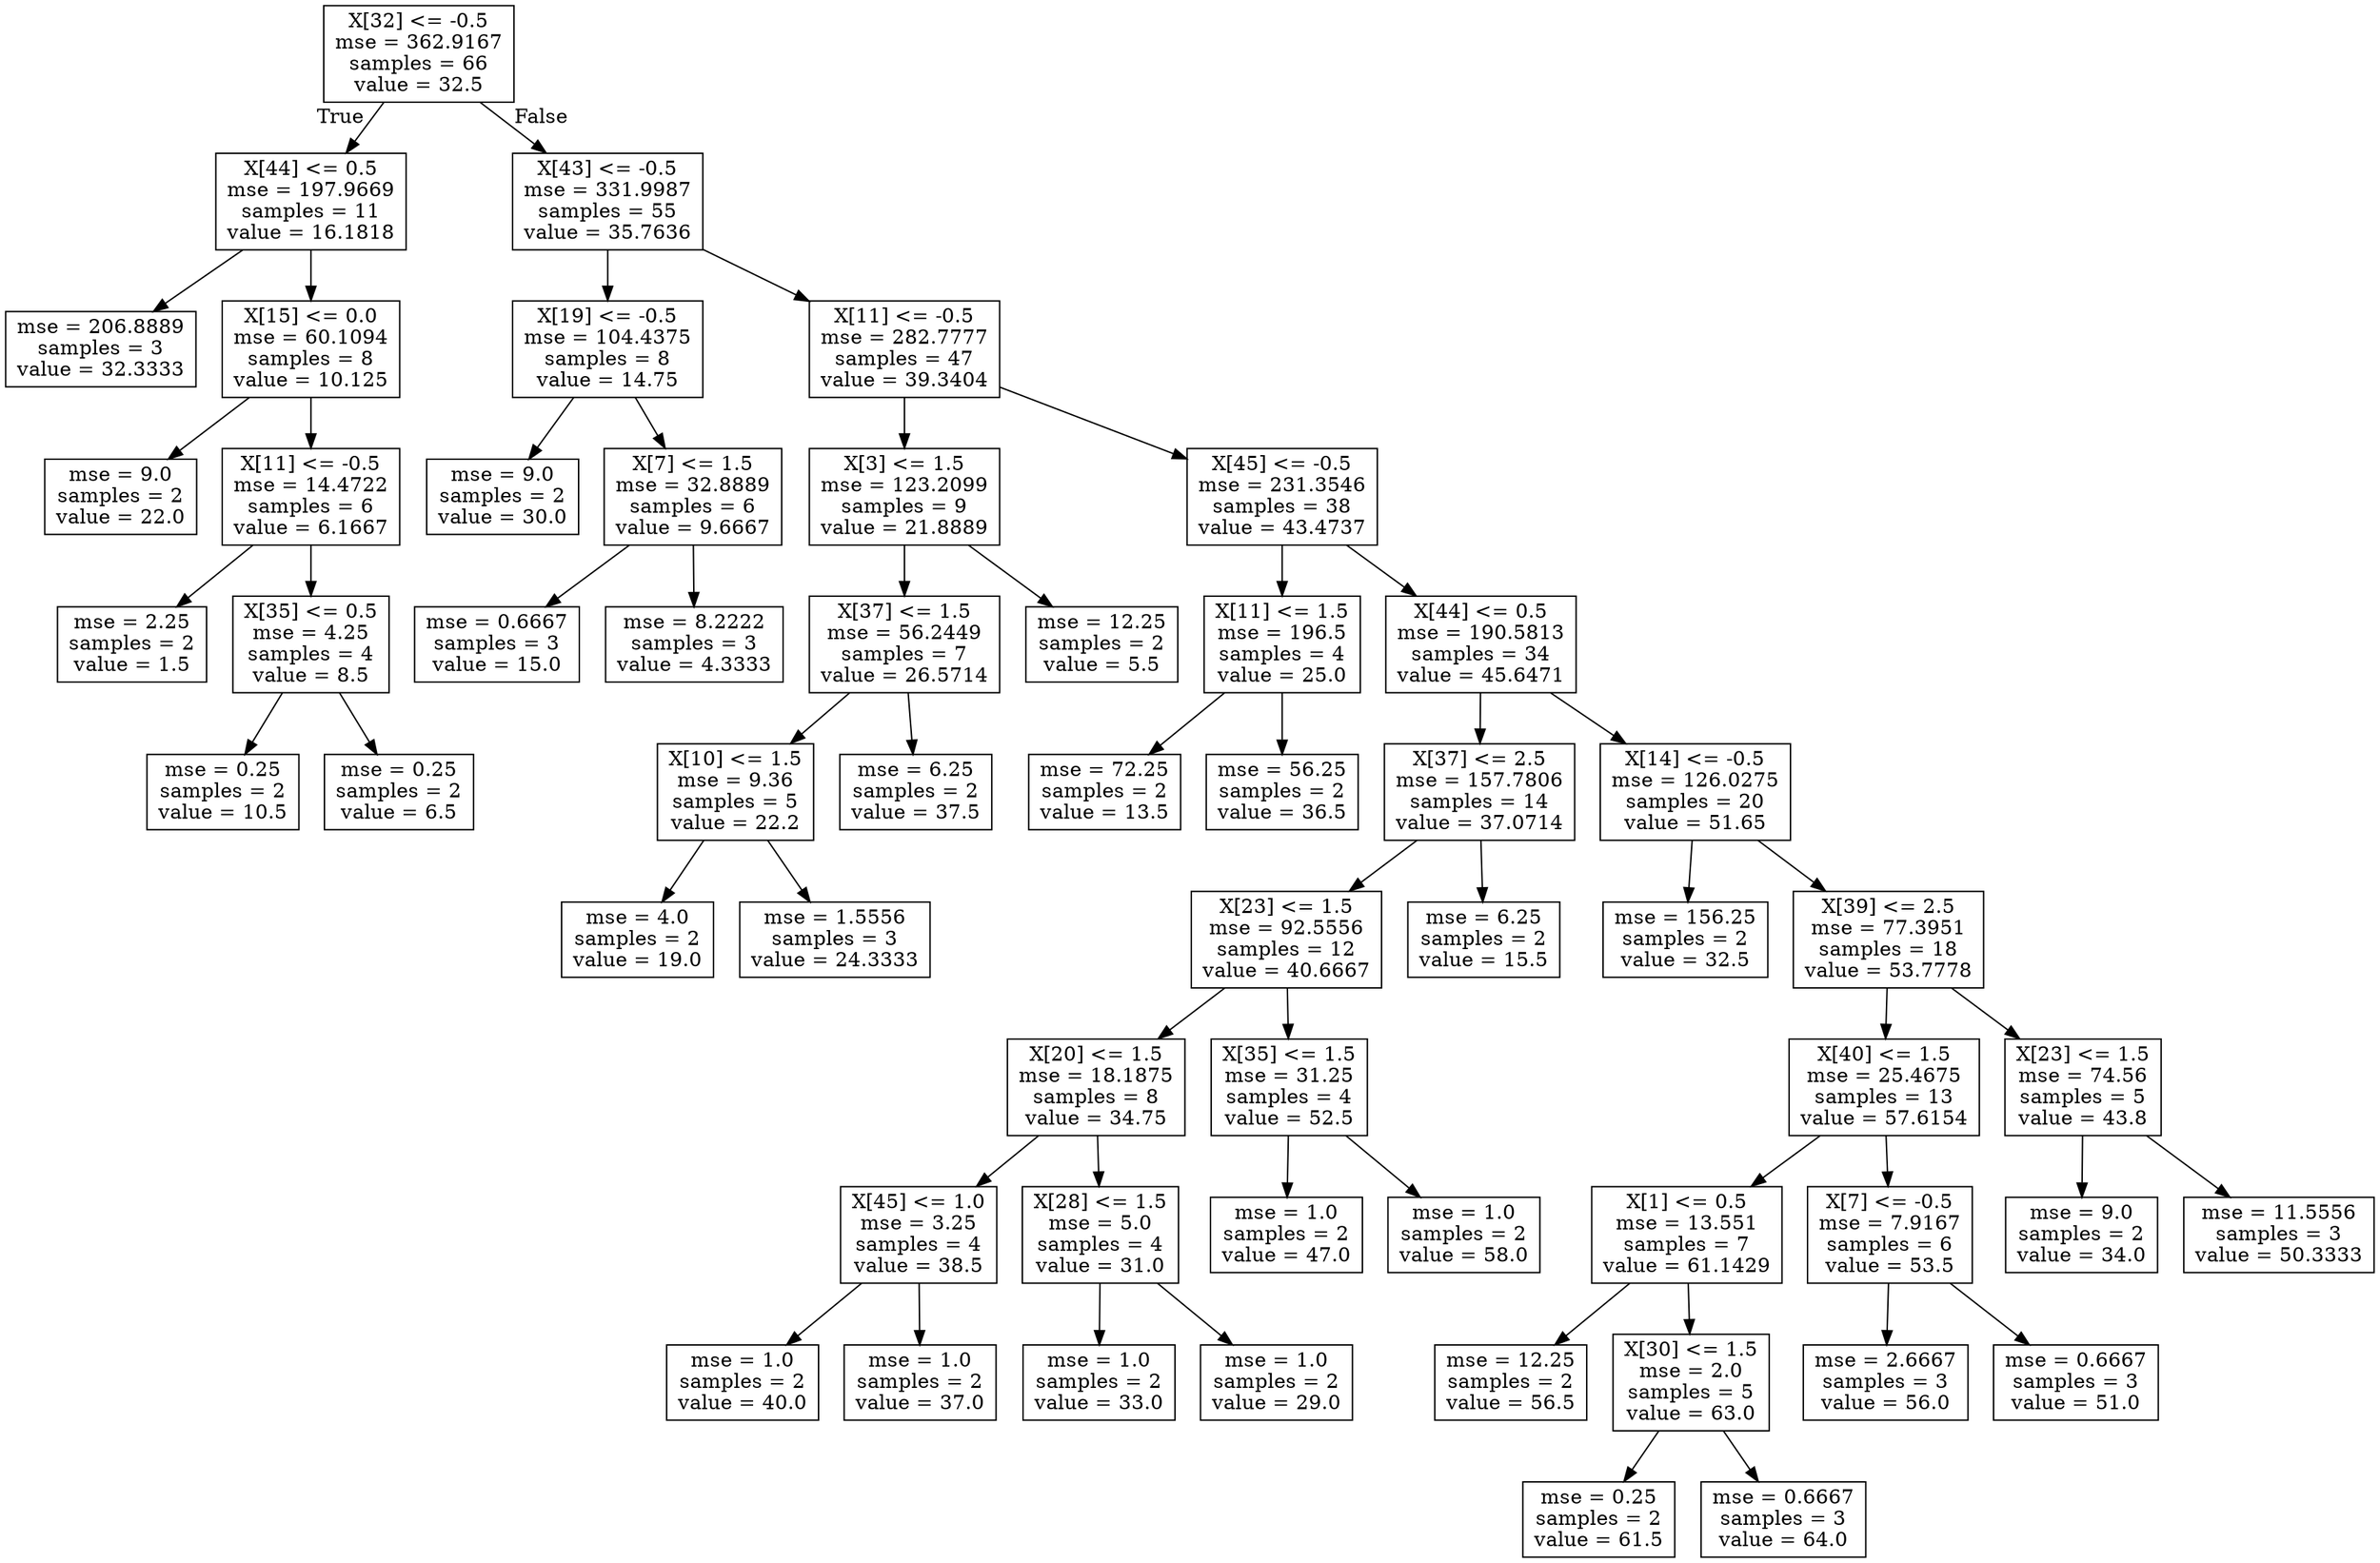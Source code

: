 digraph Tree {
node [shape=box] ;
0 [label="X[32] <= -0.5\nmse = 362.9167\nsamples = 66\nvalue = 32.5"] ;
1 [label="X[44] <= 0.5\nmse = 197.9669\nsamples = 11\nvalue = 16.1818"] ;
0 -> 1 [labeldistance=2.5, labelangle=45, headlabel="True"] ;
2 [label="mse = 206.8889\nsamples = 3\nvalue = 32.3333"] ;
1 -> 2 ;
3 [label="X[15] <= 0.0\nmse = 60.1094\nsamples = 8\nvalue = 10.125"] ;
1 -> 3 ;
4 [label="mse = 9.0\nsamples = 2\nvalue = 22.0"] ;
3 -> 4 ;
5 [label="X[11] <= -0.5\nmse = 14.4722\nsamples = 6\nvalue = 6.1667"] ;
3 -> 5 ;
6 [label="mse = 2.25\nsamples = 2\nvalue = 1.5"] ;
5 -> 6 ;
7 [label="X[35] <= 0.5\nmse = 4.25\nsamples = 4\nvalue = 8.5"] ;
5 -> 7 ;
8 [label="mse = 0.25\nsamples = 2\nvalue = 10.5"] ;
7 -> 8 ;
9 [label="mse = 0.25\nsamples = 2\nvalue = 6.5"] ;
7 -> 9 ;
10 [label="X[43] <= -0.5\nmse = 331.9987\nsamples = 55\nvalue = 35.7636"] ;
0 -> 10 [labeldistance=2.5, labelangle=-45, headlabel="False"] ;
11 [label="X[19] <= -0.5\nmse = 104.4375\nsamples = 8\nvalue = 14.75"] ;
10 -> 11 ;
12 [label="mse = 9.0\nsamples = 2\nvalue = 30.0"] ;
11 -> 12 ;
13 [label="X[7] <= 1.5\nmse = 32.8889\nsamples = 6\nvalue = 9.6667"] ;
11 -> 13 ;
14 [label="mse = 0.6667\nsamples = 3\nvalue = 15.0"] ;
13 -> 14 ;
15 [label="mse = 8.2222\nsamples = 3\nvalue = 4.3333"] ;
13 -> 15 ;
16 [label="X[11] <= -0.5\nmse = 282.7777\nsamples = 47\nvalue = 39.3404"] ;
10 -> 16 ;
17 [label="X[3] <= 1.5\nmse = 123.2099\nsamples = 9\nvalue = 21.8889"] ;
16 -> 17 ;
18 [label="X[37] <= 1.5\nmse = 56.2449\nsamples = 7\nvalue = 26.5714"] ;
17 -> 18 ;
19 [label="X[10] <= 1.5\nmse = 9.36\nsamples = 5\nvalue = 22.2"] ;
18 -> 19 ;
20 [label="mse = 4.0\nsamples = 2\nvalue = 19.0"] ;
19 -> 20 ;
21 [label="mse = 1.5556\nsamples = 3\nvalue = 24.3333"] ;
19 -> 21 ;
22 [label="mse = 6.25\nsamples = 2\nvalue = 37.5"] ;
18 -> 22 ;
23 [label="mse = 12.25\nsamples = 2\nvalue = 5.5"] ;
17 -> 23 ;
24 [label="X[45] <= -0.5\nmse = 231.3546\nsamples = 38\nvalue = 43.4737"] ;
16 -> 24 ;
25 [label="X[11] <= 1.5\nmse = 196.5\nsamples = 4\nvalue = 25.0"] ;
24 -> 25 ;
26 [label="mse = 72.25\nsamples = 2\nvalue = 13.5"] ;
25 -> 26 ;
27 [label="mse = 56.25\nsamples = 2\nvalue = 36.5"] ;
25 -> 27 ;
28 [label="X[44] <= 0.5\nmse = 190.5813\nsamples = 34\nvalue = 45.6471"] ;
24 -> 28 ;
29 [label="X[37] <= 2.5\nmse = 157.7806\nsamples = 14\nvalue = 37.0714"] ;
28 -> 29 ;
30 [label="X[23] <= 1.5\nmse = 92.5556\nsamples = 12\nvalue = 40.6667"] ;
29 -> 30 ;
31 [label="X[20] <= 1.5\nmse = 18.1875\nsamples = 8\nvalue = 34.75"] ;
30 -> 31 ;
32 [label="X[45] <= 1.0\nmse = 3.25\nsamples = 4\nvalue = 38.5"] ;
31 -> 32 ;
33 [label="mse = 1.0\nsamples = 2\nvalue = 40.0"] ;
32 -> 33 ;
34 [label="mse = 1.0\nsamples = 2\nvalue = 37.0"] ;
32 -> 34 ;
35 [label="X[28] <= 1.5\nmse = 5.0\nsamples = 4\nvalue = 31.0"] ;
31 -> 35 ;
36 [label="mse = 1.0\nsamples = 2\nvalue = 33.0"] ;
35 -> 36 ;
37 [label="mse = 1.0\nsamples = 2\nvalue = 29.0"] ;
35 -> 37 ;
38 [label="X[35] <= 1.5\nmse = 31.25\nsamples = 4\nvalue = 52.5"] ;
30 -> 38 ;
39 [label="mse = 1.0\nsamples = 2\nvalue = 47.0"] ;
38 -> 39 ;
40 [label="mse = 1.0\nsamples = 2\nvalue = 58.0"] ;
38 -> 40 ;
41 [label="mse = 6.25\nsamples = 2\nvalue = 15.5"] ;
29 -> 41 ;
42 [label="X[14] <= -0.5\nmse = 126.0275\nsamples = 20\nvalue = 51.65"] ;
28 -> 42 ;
43 [label="mse = 156.25\nsamples = 2\nvalue = 32.5"] ;
42 -> 43 ;
44 [label="X[39] <= 2.5\nmse = 77.3951\nsamples = 18\nvalue = 53.7778"] ;
42 -> 44 ;
45 [label="X[40] <= 1.5\nmse = 25.4675\nsamples = 13\nvalue = 57.6154"] ;
44 -> 45 ;
46 [label="X[1] <= 0.5\nmse = 13.551\nsamples = 7\nvalue = 61.1429"] ;
45 -> 46 ;
47 [label="mse = 12.25\nsamples = 2\nvalue = 56.5"] ;
46 -> 47 ;
48 [label="X[30] <= 1.5\nmse = 2.0\nsamples = 5\nvalue = 63.0"] ;
46 -> 48 ;
49 [label="mse = 0.25\nsamples = 2\nvalue = 61.5"] ;
48 -> 49 ;
50 [label="mse = 0.6667\nsamples = 3\nvalue = 64.0"] ;
48 -> 50 ;
51 [label="X[7] <= -0.5\nmse = 7.9167\nsamples = 6\nvalue = 53.5"] ;
45 -> 51 ;
52 [label="mse = 2.6667\nsamples = 3\nvalue = 56.0"] ;
51 -> 52 ;
53 [label="mse = 0.6667\nsamples = 3\nvalue = 51.0"] ;
51 -> 53 ;
54 [label="X[23] <= 1.5\nmse = 74.56\nsamples = 5\nvalue = 43.8"] ;
44 -> 54 ;
55 [label="mse = 9.0\nsamples = 2\nvalue = 34.0"] ;
54 -> 55 ;
56 [label="mse = 11.5556\nsamples = 3\nvalue = 50.3333"] ;
54 -> 56 ;
}